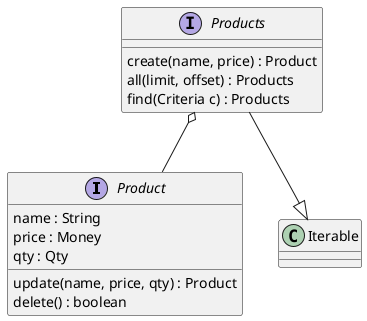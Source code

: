 @startuml products

interface Product {
    name : String
    price : Money
    qty : Qty
    update(name, price, qty) : Product
    delete() : boolean
}

interface Products {
    create(name, price) : Product 
    all(limit, offset) : Products
    find(Criteria c) : Products
}

Products --|> Iterable
Products o-- Product

@enduml


